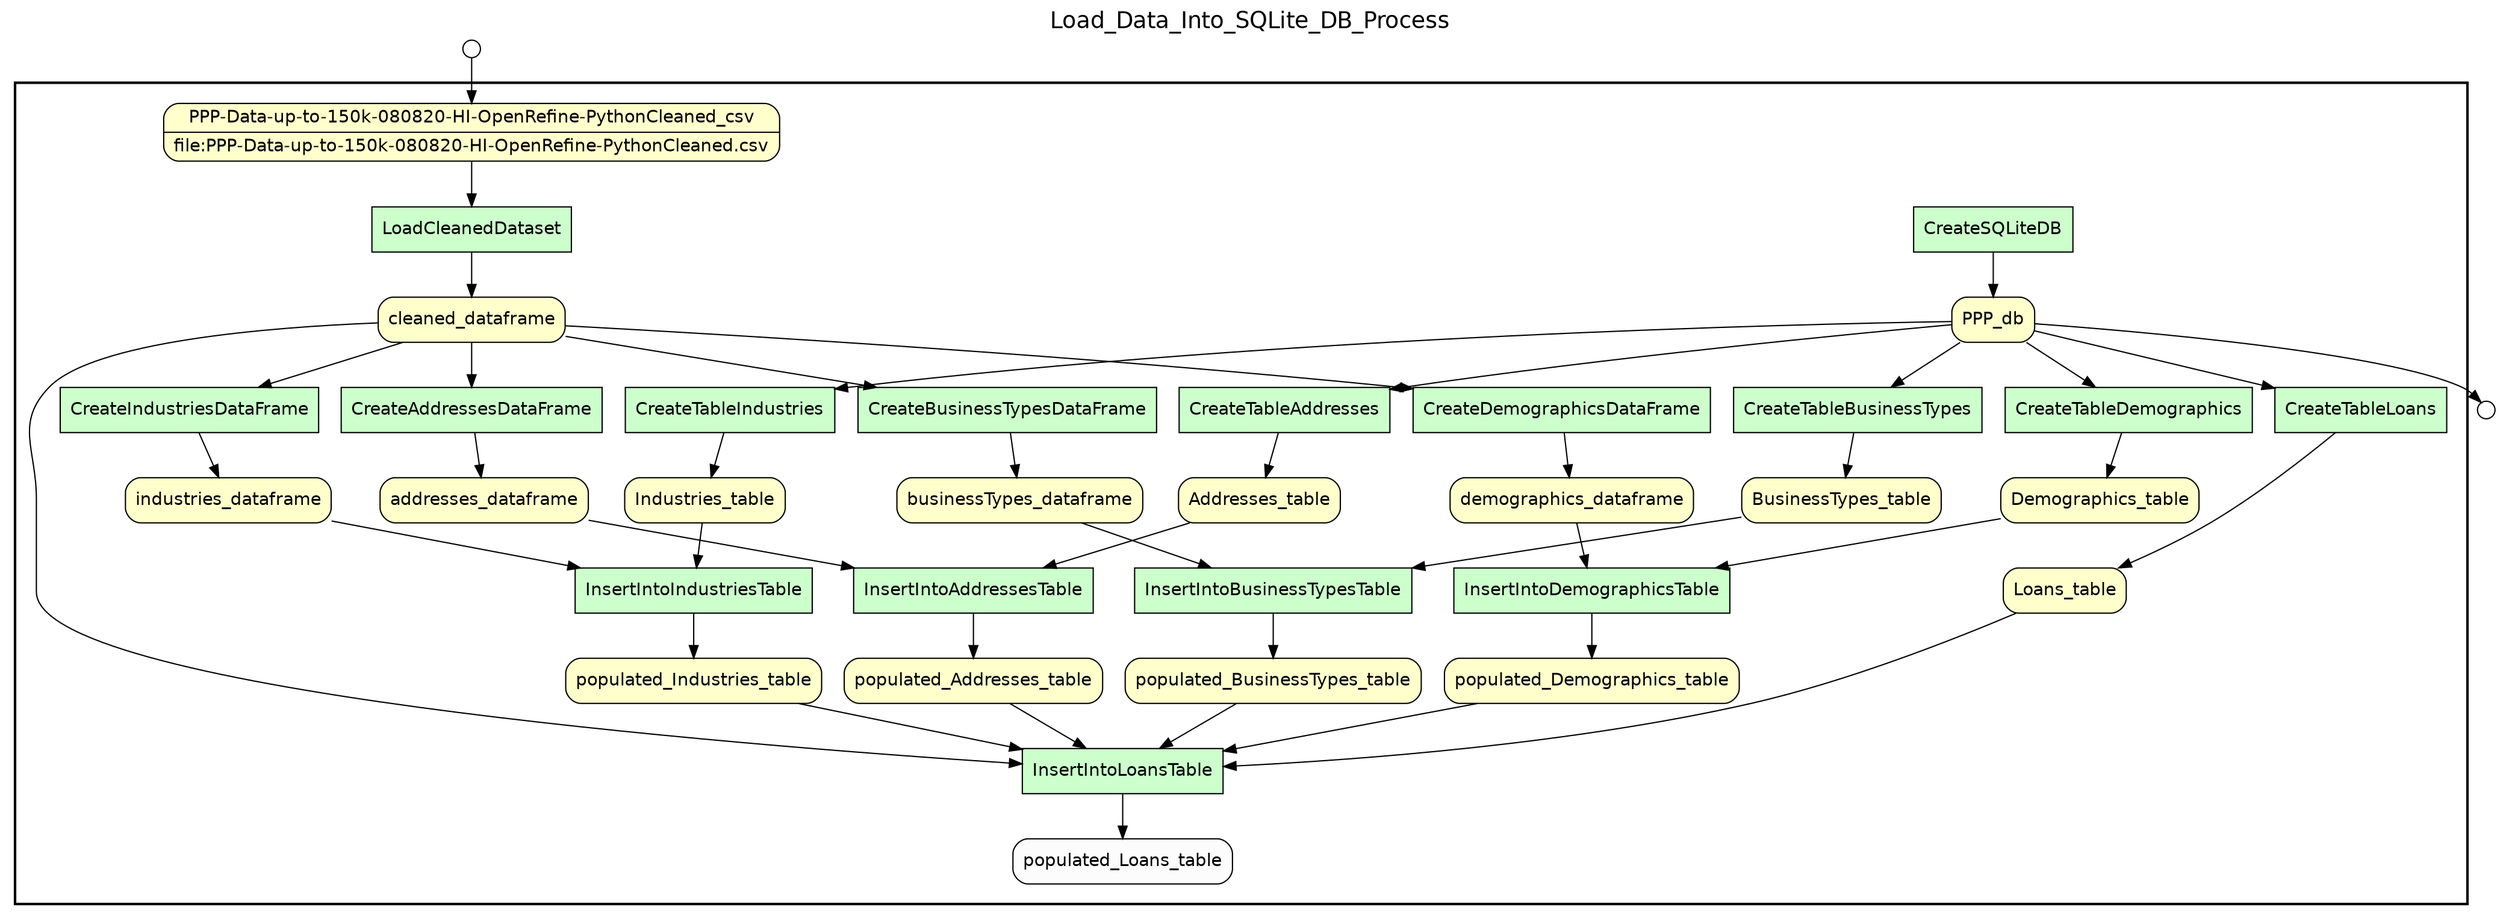 
/* Start of top-level graph */
digraph Workflow {
rankdir=TB

/* Title for graph */
fontname=Helvetica; fontsize=18; labelloc=t
label=Load_Data_Into_SQLite_DB_Process

/* Start of double cluster for drawing box around nodes in workflow */
subgraph cluster_workflow_box_outer { label=""; color=black; penwidth=2
subgraph cluster_workflow_box_inner { label=""; penwidth=0

/* Style for nodes representing atomic programs in workflow */
node[shape=box style=filled fillcolor="#CCFFCC" peripheries=1 fontname=Helvetica]

/* Nodes representing atomic programs in workflow */
LoadCleanedDataset
CreateSQLiteDB
CreateTableAddresses
CreateTableDemographics
CreateTableBusinessTypes
CreateTableIndustries
CreateTableLoans
CreateAddressesDataFrame
CreateDemographicsDataFrame
CreateBusinessTypesDataFrame
CreateIndustriesDataFrame
InsertIntoAddressesTable
InsertIntoDemographicsTable
InsertIntoBusinessTypesTable
InsertIntoIndustriesTable
InsertIntoLoansTable

/* Style for nodes representing non-parameter data channels in workflow */
node[shape=box style="rounded,filled" fillcolor="#FFFFCC" peripheries=1 fontname=Helvetica]

/* Nodes for non-parameter data channels in workflow */
PPP_db
"PPP-Data-up-to-150k-080820-HI-OpenRefine-PythonCleaned_csv" [shape=record rankdir=LR label="{<f0> PPP-Data-up-to-150k-080820-HI-OpenRefine-PythonCleaned_csv |<f1> file\:PPP-Data-up-to-150k-080820-HI-OpenRefine-PythonCleaned.csv}"];
cleaned_dataframe
addresses_dataframe
Addresses_table
demographics_dataframe
Demographics_table
businessTypes_dataframe
BusinessTypes_table
industries_dataframe
Industries_table
populated_Addresses_table
populated_Demographics_table
populated_BusinessTypes_table
populated_Industries_table
Loans_table

/* Style for nodes representing parameter channels in workflow */
node[shape=box style="rounded,filled" fillcolor="#FCFCFC" peripheries=1 fontname=Helvetica]

/* Nodes representing parameter channels in workflow */

/* Edges representing connections between programs and channels */
LoadCleanedDataset -> cleaned_dataframe
"PPP-Data-up-to-150k-080820-HI-OpenRefine-PythonCleaned_csv" -> LoadCleanedDataset
CreateSQLiteDB -> PPP_db
CreateTableAddresses -> Addresses_table
PPP_db -> CreateTableAddresses
CreateTableDemographics -> Demographics_table
PPP_db -> CreateTableDemographics
CreateTableBusinessTypes -> BusinessTypes_table
PPP_db -> CreateTableBusinessTypes
CreateTableIndustries -> Industries_table
PPP_db -> CreateTableIndustries
CreateTableLoans -> Loans_table
PPP_db -> CreateTableLoans
CreateAddressesDataFrame -> addresses_dataframe
cleaned_dataframe -> CreateAddressesDataFrame
CreateDemographicsDataFrame -> demographics_dataframe
cleaned_dataframe -> CreateDemographicsDataFrame
CreateBusinessTypesDataFrame -> businessTypes_dataframe
cleaned_dataframe -> CreateBusinessTypesDataFrame
CreateIndustriesDataFrame -> industries_dataframe
cleaned_dataframe -> CreateIndustriesDataFrame
InsertIntoAddressesTable -> populated_Addresses_table
addresses_dataframe -> InsertIntoAddressesTable
Addresses_table -> InsertIntoAddressesTable
InsertIntoDemographicsTable -> populated_Demographics_table
demographics_dataframe -> InsertIntoDemographicsTable
Demographics_table -> InsertIntoDemographicsTable
InsertIntoBusinessTypesTable -> populated_BusinessTypes_table
businessTypes_dataframe -> InsertIntoBusinessTypesTable
BusinessTypes_table -> InsertIntoBusinessTypesTable
InsertIntoIndustriesTable -> populated_Industries_table
industries_dataframe -> InsertIntoIndustriesTable
Industries_table -> InsertIntoIndustriesTable
InsertIntoLoansTable -> populated_Loans_table
cleaned_dataframe -> InsertIntoLoansTable
populated_Addresses_table -> InsertIntoLoansTable
populated_Demographics_table -> InsertIntoLoansTable
populated_BusinessTypes_table -> InsertIntoLoansTable
populated_Industries_table -> InsertIntoLoansTable
Loans_table -> InsertIntoLoansTable

/* End of double cluster for drawing box around nodes in workflow */
}}

/* Style for nodes representing workflow input ports */
node[shape=circle style="rounded,filled" fillcolor="#FFFFFF" peripheries=1 fontname=Helvetica width=0.2]

/* Nodes representing workflow input ports */
"PPP-Data-up-to-150k-080820-HI-OpenRefine-PythonCleaned_csv_input_port" [label=""]

/* Style for nodes representing workflow output ports */
node[shape=circle style="rounded,filled" fillcolor="#FFFFFF" peripheries=1 fontname=Helvetica width=0.2]

/* Nodes representing workflow output ports */
PPP_db_output_port [label=""]

/* Edges from input ports to channels */
"PPP-Data-up-to-150k-080820-HI-OpenRefine-PythonCleaned_csv_input_port" -> "PPP-Data-up-to-150k-080820-HI-OpenRefine-PythonCleaned_csv"

/* Edges from channels to output ports */
PPP_db -> PPP_db_output_port

/* End of top-level graph */
}

